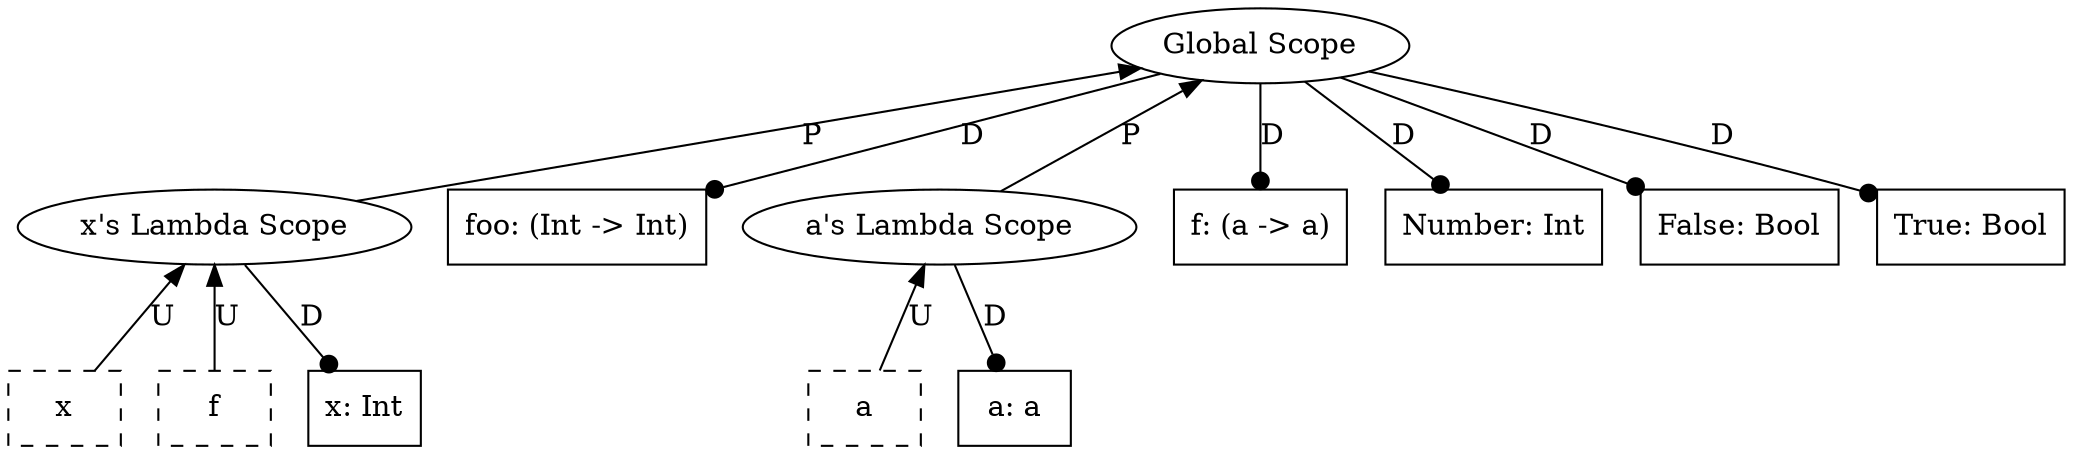 graph {
    12 [label=x
       ,shape=box
       ,style=dashed];
    11 [label=f
       ,shape=box
       ,style=dashed];
    10 [label="x: Int",shape=box];
    9 [label="x's Lambda Scope"
      ,shape=ellipse];
    8 [label="foo: (Int -> Int)"
      ,shape=box];
    7 [label=a
      ,shape=box
      ,style=dashed];
    6 [label="a: a",shape=box];
    5 [label="a's Lambda Scope"
      ,shape=ellipse];
    4 [label="f: (a -> a)"
      ,shape=box];
    3 [label="Number: Int"
      ,shape=box];
    2 [label="False: Bool"
      ,shape=box];
    1 [label="True: Bool"
      ,shape=box];
    0 [label="Global Scope"
      ,shape=ellipse];
    9 -- 12 [label=U,dir=back];
    9 -- 11 [label=U,dir=back];
    9 -- 10 [label=D
            ,dir=forward
            ,arrowhead=dot];
    0 -- 9 [label=P,dir=back];
    0 -- 8 [label=D
           ,dir=forward
           ,arrowhead=dot];
    5 -- 7 [label=U,dir=back];
    5 -- 6 [label=D
           ,dir=forward
           ,arrowhead=dot];
    0 -- 5 [label=P,dir=back];
    0 -- 4 [label=D
           ,dir=forward
           ,arrowhead=dot];
    0 -- 3 [label=D
           ,dir=forward
           ,arrowhead=dot];
    0 -- 2 [label=D
           ,dir=forward
           ,arrowhead=dot];
    0 -- 1 [label=D
           ,dir=forward
           ,arrowhead=dot];
}
